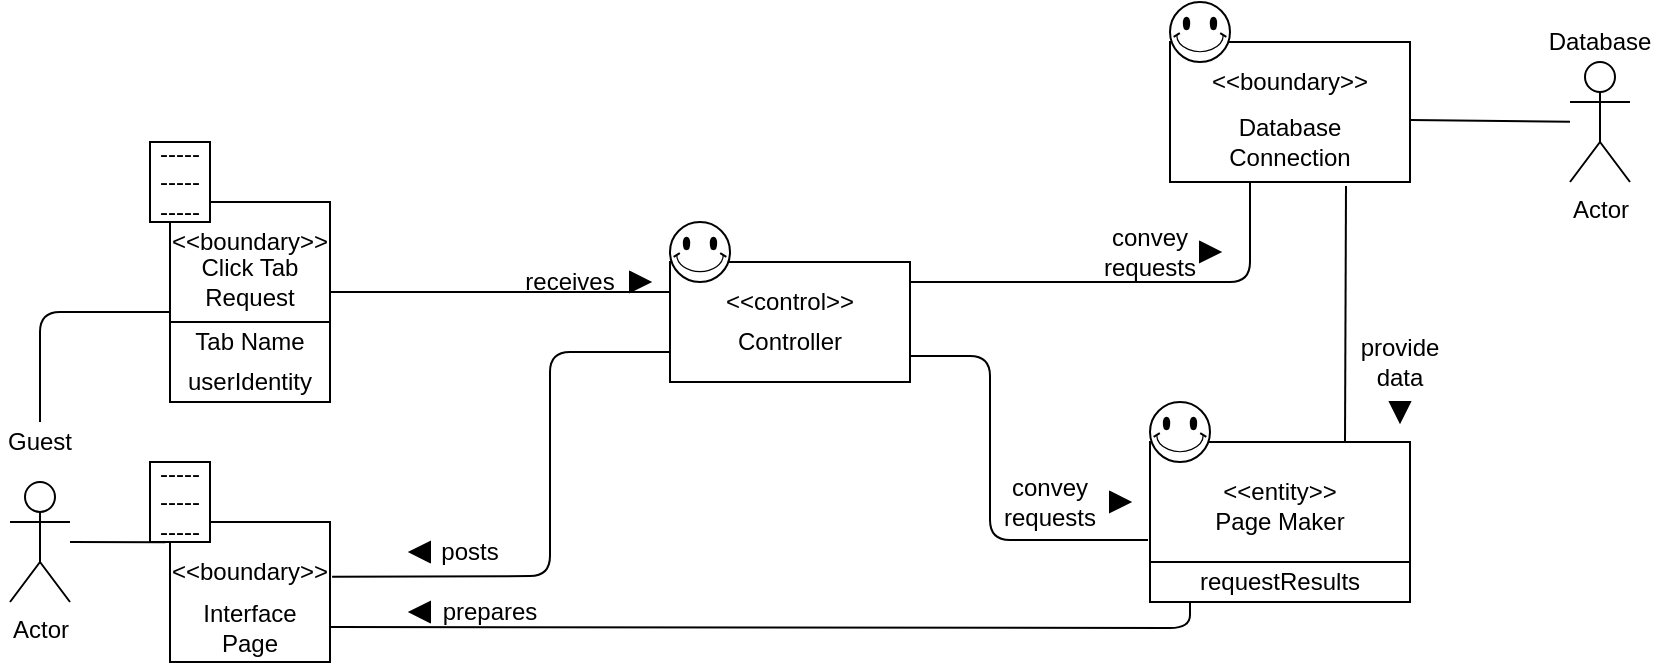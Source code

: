 <mxfile version="14.6.6" type="github">
  <diagram id="KTYdBVMmeyyJGfyXrVQu" name="Page-1">
    <mxGraphModel dx="700" dy="783" grid="1" gridSize="10" guides="1" tooltips="1" connect="1" arrows="1" fold="1" page="1" pageScale="1" pageWidth="827" pageHeight="1169" math="0" shadow="0">
      <root>
        <mxCell id="0" />
        <mxCell id="1" parent="0" />
        <mxCell id="-7GFlVDksnStliJgZsOv-68" value="" style="shape=internalStorage;whiteSpace=wrap;html=1;backgroundOutline=1;dx=130;dy=60;" parent="1" vertex="1">
          <mxGeometry x="600" y="290" width="130" height="80" as="geometry" />
        </mxCell>
        <mxCell id="-7GFlVDksnStliJgZsOv-37" value="" style="verticalLabelPosition=bottom;verticalAlign=top;html=1;shape=mxgraph.basic.smiley" parent="1" vertex="1">
          <mxGeometry x="600" y="270" width="30" height="30" as="geometry" />
        </mxCell>
        <mxCell id="-7GFlVDksnStliJgZsOv-66" value="" style="shape=internalStorage;whiteSpace=wrap;html=1;backgroundOutline=1;dx=120;dy=80;" parent="1" vertex="1">
          <mxGeometry x="610" y="90" width="120" height="70" as="geometry" />
        </mxCell>
        <mxCell id="-7GFlVDksnStliJgZsOv-38" value="" style="verticalLabelPosition=bottom;verticalAlign=top;html=1;shape=mxgraph.basic.smiley" parent="1" vertex="1">
          <mxGeometry x="610" y="70" width="30" height="30" as="geometry" />
        </mxCell>
        <mxCell id="-7GFlVDksnStliJgZsOv-65" value="" style="shape=internalStorage;whiteSpace=wrap;html=1;backgroundOutline=1;dx=120;dy=80;" parent="1" vertex="1">
          <mxGeometry x="360" y="200" width="120" height="60" as="geometry" />
        </mxCell>
        <mxCell id="-7GFlVDksnStliJgZsOv-64" value="" style="shape=internalStorage;whiteSpace=wrap;html=1;backgroundOutline=1;dx=80;dy=110;" parent="1" vertex="1">
          <mxGeometry x="110" y="330" width="80" height="70" as="geometry" />
        </mxCell>
        <mxCell id="-7GFlVDksnStliJgZsOv-62" value="" style="shape=internalStorage;whiteSpace=wrap;html=1;backgroundOutline=1;dx=80;dy=60;" parent="1" vertex="1">
          <mxGeometry x="110" y="170" width="80" height="100" as="geometry" />
        </mxCell>
        <mxCell id="-7GFlVDksnStliJgZsOv-1" value="Actor" style="shape=umlActor;verticalLabelPosition=bottom;verticalAlign=top;html=1;outlineConnect=0;" parent="1" vertex="1">
          <mxGeometry x="30" y="310" width="30" height="60" as="geometry" />
        </mxCell>
        <mxCell id="-7GFlVDksnStliJgZsOv-3" value="Guest" style="text;html=1;strokeColor=none;fillColor=none;align=center;verticalAlign=middle;whiteSpace=wrap;rounded=0;" parent="1" vertex="1">
          <mxGeometry x="25" y="280" width="40" height="20" as="geometry" />
        </mxCell>
        <mxCell id="-7GFlVDksnStliJgZsOv-5" value="Interface Page" style="text;html=1;strokeColor=none;fillColor=none;align=center;verticalAlign=middle;whiteSpace=wrap;rounded=0;" parent="1" vertex="1">
          <mxGeometry x="130" y="370" width="40" height="25" as="geometry" />
        </mxCell>
        <mxCell id="-7GFlVDksnStliJgZsOv-10" value="Controller" style="text;html=1;strokeColor=none;fillColor=none;align=center;verticalAlign=middle;whiteSpace=wrap;rounded=0;" parent="1" vertex="1">
          <mxGeometry x="400" y="230" width="40" height="20" as="geometry" />
        </mxCell>
        <mxCell id="-7GFlVDksnStliJgZsOv-12" value="Page Maker" style="text;html=1;strokeColor=none;fillColor=none;align=center;verticalAlign=middle;whiteSpace=wrap;rounded=0;" parent="1" vertex="1">
          <mxGeometry x="625" y="320" width="80" height="20" as="geometry" />
        </mxCell>
        <mxCell id="-7GFlVDksnStliJgZsOv-14" value="Database Connection" style="text;html=1;strokeColor=none;fillColor=none;align=center;verticalAlign=middle;whiteSpace=wrap;rounded=0;" parent="1" vertex="1">
          <mxGeometry x="650" y="130" width="40" height="20" as="geometry" />
        </mxCell>
        <mxCell id="-7GFlVDksnStliJgZsOv-24" value="receives" style="text;html=1;strokeColor=none;fillColor=none;align=center;verticalAlign=middle;whiteSpace=wrap;rounded=0;" parent="1" vertex="1">
          <mxGeometry x="290" y="200" width="40" height="20" as="geometry" />
        </mxCell>
        <mxCell id="-7GFlVDksnStliJgZsOv-25" value="posts" style="text;html=1;strokeColor=none;fillColor=none;align=center;verticalAlign=middle;whiteSpace=wrap;rounded=0;" parent="1" vertex="1">
          <mxGeometry x="240" y="335" width="40" height="20" as="geometry" />
        </mxCell>
        <mxCell id="-7GFlVDksnStliJgZsOv-26" value="prepares" style="text;html=1;strokeColor=none;fillColor=none;align=center;verticalAlign=middle;whiteSpace=wrap;rounded=0;" parent="1" vertex="1">
          <mxGeometry x="250" y="365" width="40" height="20" as="geometry" />
        </mxCell>
        <mxCell id="-7GFlVDksnStliJgZsOv-28" value="convey requests" style="text;html=1;strokeColor=none;fillColor=none;align=center;verticalAlign=middle;whiteSpace=wrap;rounded=0;" parent="1" vertex="1">
          <mxGeometry x="530" y="310" width="40" height="20" as="geometry" />
        </mxCell>
        <mxCell id="-7GFlVDksnStliJgZsOv-31" value="convey requests" style="text;html=1;strokeColor=none;fillColor=none;align=center;verticalAlign=middle;whiteSpace=wrap;rounded=0;" parent="1" vertex="1">
          <mxGeometry x="580" y="185" width="40" height="20" as="geometry" />
        </mxCell>
        <mxCell id="-7GFlVDksnStliJgZsOv-32" value="provide data" style="text;html=1;strokeColor=none;fillColor=none;align=center;verticalAlign=middle;whiteSpace=wrap;rounded=0;" parent="1" vertex="1">
          <mxGeometry x="705" y="240" width="40" height="20" as="geometry" />
        </mxCell>
        <mxCell id="-7GFlVDksnStliJgZsOv-34" value="" style="endArrow=none;html=1;exitX=0.5;exitY=0;exitDx=0;exitDy=0;entryX=0;entryY=0.5;entryDx=0;entryDy=0;" parent="1" source="-7GFlVDksnStliJgZsOv-3" edge="1">
          <mxGeometry width="50" height="50" relative="1" as="geometry">
            <mxPoint x="320" y="250" as="sourcePoint" />
            <mxPoint x="110" y="225" as="targetPoint" />
            <Array as="points">
              <mxPoint x="45" y="225" />
            </Array>
          </mxGeometry>
        </mxCell>
        <mxCell id="-7GFlVDksnStliJgZsOv-35" value="" style="endArrow=none;html=1;entryX=-0.028;entryY=0.168;entryDx=0;entryDy=0;entryPerimeter=0;" parent="1" source="-7GFlVDksnStliJgZsOv-1" edge="1">
          <mxGeometry width="50" height="50" relative="1" as="geometry">
            <mxPoint x="320" y="250" as="sourcePoint" />
            <mxPoint x="107.76" y="340.16" as="targetPoint" />
          </mxGeometry>
        </mxCell>
        <mxCell id="-7GFlVDksnStliJgZsOv-36" value="" style="verticalLabelPosition=bottom;verticalAlign=top;html=1;shape=mxgraph.basic.smiley" parent="1" vertex="1">
          <mxGeometry x="360" y="180" width="30" height="30" as="geometry" />
        </mxCell>
        <mxCell id="-7GFlVDksnStliJgZsOv-42" value="&amp;lt;&amp;lt;control&amp;gt;&amp;gt;" style="text;html=1;strokeColor=none;fillColor=none;align=center;verticalAlign=middle;whiteSpace=wrap;rounded=0;" parent="1" vertex="1">
          <mxGeometry x="400" y="210" width="40" height="20" as="geometry" />
        </mxCell>
        <mxCell id="-7GFlVDksnStliJgZsOv-44" value="&amp;lt;&amp;lt;boundary&amp;gt;&amp;gt;" style="text;html=1;strokeColor=none;fillColor=none;align=center;verticalAlign=middle;whiteSpace=wrap;rounded=0;" parent="1" vertex="1">
          <mxGeometry x="130" y="180" width="40" height="20" as="geometry" />
        </mxCell>
        <mxCell id="-7GFlVDksnStliJgZsOv-46" value="&amp;lt;&amp;lt;boundary&amp;gt;&amp;gt;" style="text;html=1;strokeColor=none;fillColor=none;align=center;verticalAlign=middle;whiteSpace=wrap;rounded=0;" parent="1" vertex="1">
          <mxGeometry x="130" y="345" width="40" height="20" as="geometry" />
        </mxCell>
        <mxCell id="-7GFlVDksnStliJgZsOv-61" value="Tab Name" style="text;html=1;strokeColor=none;fillColor=none;align=center;verticalAlign=middle;whiteSpace=wrap;rounded=0;" parent="1" vertex="1">
          <mxGeometry x="110" y="230" width="80" height="20" as="geometry" />
        </mxCell>
        <mxCell id="-7GFlVDksnStliJgZsOv-63" value="Click Tab Request" style="text;html=1;strokeColor=none;fillColor=none;align=center;verticalAlign=middle;whiteSpace=wrap;rounded=0;" parent="1" vertex="1">
          <mxGeometry x="110" y="200" width="80" height="20" as="geometry" />
        </mxCell>
        <mxCell id="-7GFlVDksnStliJgZsOv-67" value="&amp;lt;&amp;lt;boundary&amp;gt;&amp;gt;" style="text;html=1;strokeColor=none;fillColor=none;align=center;verticalAlign=middle;whiteSpace=wrap;rounded=0;" parent="1" vertex="1">
          <mxGeometry x="650" y="100" width="40" height="20" as="geometry" />
        </mxCell>
        <mxCell id="-7GFlVDksnStliJgZsOv-70" value="&amp;lt;&amp;lt;entity&amp;gt;&amp;gt;" style="text;html=1;strokeColor=none;fillColor=none;align=center;verticalAlign=middle;whiteSpace=wrap;rounded=0;" parent="1" vertex="1">
          <mxGeometry x="645" y="305" width="40" height="20" as="geometry" />
        </mxCell>
        <mxCell id="-7GFlVDksnStliJgZsOv-71" value="Actor" style="shape=umlActor;verticalLabelPosition=bottom;verticalAlign=top;html=1;outlineConnect=0;" parent="1" vertex="1">
          <mxGeometry x="810" y="100" width="30" height="60" as="geometry" />
        </mxCell>
        <mxCell id="-7GFlVDksnStliJgZsOv-72" value="Database" style="text;html=1;strokeColor=none;fillColor=none;align=center;verticalAlign=middle;whiteSpace=wrap;rounded=0;" parent="1" vertex="1">
          <mxGeometry x="805" y="80" width="40" height="20" as="geometry" />
        </mxCell>
        <mxCell id="-7GFlVDksnStliJgZsOv-73" value="" style="endArrow=none;html=1;" parent="1" target="-7GFlVDksnStliJgZsOv-71" edge="1">
          <mxGeometry width="50" height="50" relative="1" as="geometry">
            <mxPoint x="730" y="129" as="sourcePoint" />
            <mxPoint x="500" y="200" as="targetPoint" />
          </mxGeometry>
        </mxCell>
        <mxCell id="-7GFlVDksnStliJgZsOv-89" value="-----&lt;br&gt;-----&lt;br&gt;-----" style="whiteSpace=wrap;html=1;align=center;" parent="1" vertex="1">
          <mxGeometry x="100" y="140" width="30" height="40" as="geometry" />
        </mxCell>
        <mxCell id="-7GFlVDksnStliJgZsOv-91" value="-----&lt;br&gt;-----&lt;br&gt;-----" style="whiteSpace=wrap;html=1;align=center;" parent="1" vertex="1">
          <mxGeometry x="100" y="300" width="30" height="40" as="geometry" />
        </mxCell>
        <mxCell id="qY51X5PkFpjmxdAJgt8f-1" value="" style="endArrow=none;html=1;entryX=0;entryY=0.25;entryDx=0;entryDy=0;exitX=1;exitY=0.75;exitDx=0;exitDy=0;" edge="1" parent="1" source="-7GFlVDksnStliJgZsOv-63" target="-7GFlVDksnStliJgZsOv-65">
          <mxGeometry width="50" height="50" relative="1" as="geometry">
            <mxPoint x="190" y="220" as="sourcePoint" />
            <mxPoint x="240" y="170" as="targetPoint" />
          </mxGeometry>
        </mxCell>
        <mxCell id="qY51X5PkFpjmxdAJgt8f-3" value="" style="triangle;whiteSpace=wrap;html=1;fillColor=#000000;" vertex="1" parent="1">
          <mxGeometry x="340" y="205" width="10" height="10" as="geometry" />
        </mxCell>
        <mxCell id="qY51X5PkFpjmxdAJgt8f-4" value="" style="endArrow=none;html=1;exitX=1.013;exitY=0.391;exitDx=0;exitDy=0;exitPerimeter=0;" edge="1" parent="1" source="-7GFlVDksnStliJgZsOv-64">
          <mxGeometry width="50" height="50" relative="1" as="geometry">
            <mxPoint x="310" y="295" as="sourcePoint" />
            <mxPoint x="360" y="245" as="targetPoint" />
            <Array as="points">
              <mxPoint x="300" y="357" />
              <mxPoint x="300" y="245" />
            </Array>
          </mxGeometry>
        </mxCell>
        <mxCell id="qY51X5PkFpjmxdAJgt8f-5" value="" style="triangle;whiteSpace=wrap;html=1;fillColor=#000000;direction=west;" vertex="1" parent="1">
          <mxGeometry x="230" y="340" width="10" height="10" as="geometry" />
        </mxCell>
        <mxCell id="qY51X5PkFpjmxdAJgt8f-6" value="" style="endArrow=none;html=1;" edge="1" parent="1">
          <mxGeometry width="50" height="50" relative="1" as="geometry">
            <mxPoint x="480" y="210" as="sourcePoint" />
            <mxPoint x="650" y="160" as="targetPoint" />
            <Array as="points">
              <mxPoint x="650" y="210" />
            </Array>
          </mxGeometry>
        </mxCell>
        <mxCell id="qY51X5PkFpjmxdAJgt8f-7" value="" style="triangle;whiteSpace=wrap;html=1;fillColor=#000000;" vertex="1" parent="1">
          <mxGeometry x="625" y="190" width="10" height="10" as="geometry" />
        </mxCell>
        <mxCell id="qY51X5PkFpjmxdAJgt8f-10" value="" style="endArrow=none;html=1;exitX=1;exitY=0.75;exitDx=0;exitDy=0;" edge="1" parent="1" source="-7GFlVDksnStliJgZsOv-64">
          <mxGeometry width="50" height="50" relative="1" as="geometry">
            <mxPoint x="190" y="420" as="sourcePoint" />
            <mxPoint x="620" y="370" as="targetPoint" />
            <Array as="points">
              <mxPoint x="620" y="383" />
            </Array>
          </mxGeometry>
        </mxCell>
        <mxCell id="qY51X5PkFpjmxdAJgt8f-11" value="" style="triangle;whiteSpace=wrap;html=1;fillColor=#000000;direction=west;" vertex="1" parent="1">
          <mxGeometry x="230" y="370" width="10" height="10" as="geometry" />
        </mxCell>
        <mxCell id="qY51X5PkFpjmxdAJgt8f-13" value="" style="endArrow=none;html=1;" edge="1" parent="1">
          <mxGeometry width="50" height="50" relative="1" as="geometry">
            <mxPoint x="480" y="247" as="sourcePoint" />
            <mxPoint x="599" y="339" as="targetPoint" />
            <Array as="points">
              <mxPoint x="520" y="247" />
              <mxPoint x="520" y="339" />
            </Array>
          </mxGeometry>
        </mxCell>
        <mxCell id="qY51X5PkFpjmxdAJgt8f-14" value="" style="triangle;whiteSpace=wrap;html=1;fillColor=#000000;" vertex="1" parent="1">
          <mxGeometry x="580" y="315" width="10" height="10" as="geometry" />
        </mxCell>
        <mxCell id="qY51X5PkFpjmxdAJgt8f-15" value="" style="endArrow=none;html=1;exitX=0.75;exitY=0;exitDx=0;exitDy=0;" edge="1" parent="1" source="-7GFlVDksnStliJgZsOv-68">
          <mxGeometry width="50" height="50" relative="1" as="geometry">
            <mxPoint x="655" y="210" as="sourcePoint" />
            <mxPoint x="698" y="162" as="targetPoint" />
          </mxGeometry>
        </mxCell>
        <mxCell id="qY51X5PkFpjmxdAJgt8f-17" value="" style="triangle;whiteSpace=wrap;html=1;fillColor=#000000;direction=south;" vertex="1" parent="1">
          <mxGeometry x="720" y="270" width="10" height="10" as="geometry" />
        </mxCell>
        <mxCell id="qY51X5PkFpjmxdAJgt8f-18" value="userIdentity" style="text;html=1;strokeColor=none;fillColor=none;align=center;verticalAlign=middle;whiteSpace=wrap;rounded=0;" vertex="1" parent="1">
          <mxGeometry x="110" y="250" width="80" height="20" as="geometry" />
        </mxCell>
        <mxCell id="qY51X5PkFpjmxdAJgt8f-19" value="requestResults" style="text;html=1;strokeColor=none;fillColor=none;align=center;verticalAlign=middle;whiteSpace=wrap;rounded=0;" vertex="1" parent="1">
          <mxGeometry x="625" y="350" width="80" height="20" as="geometry" />
        </mxCell>
      </root>
    </mxGraphModel>
  </diagram>
</mxfile>
